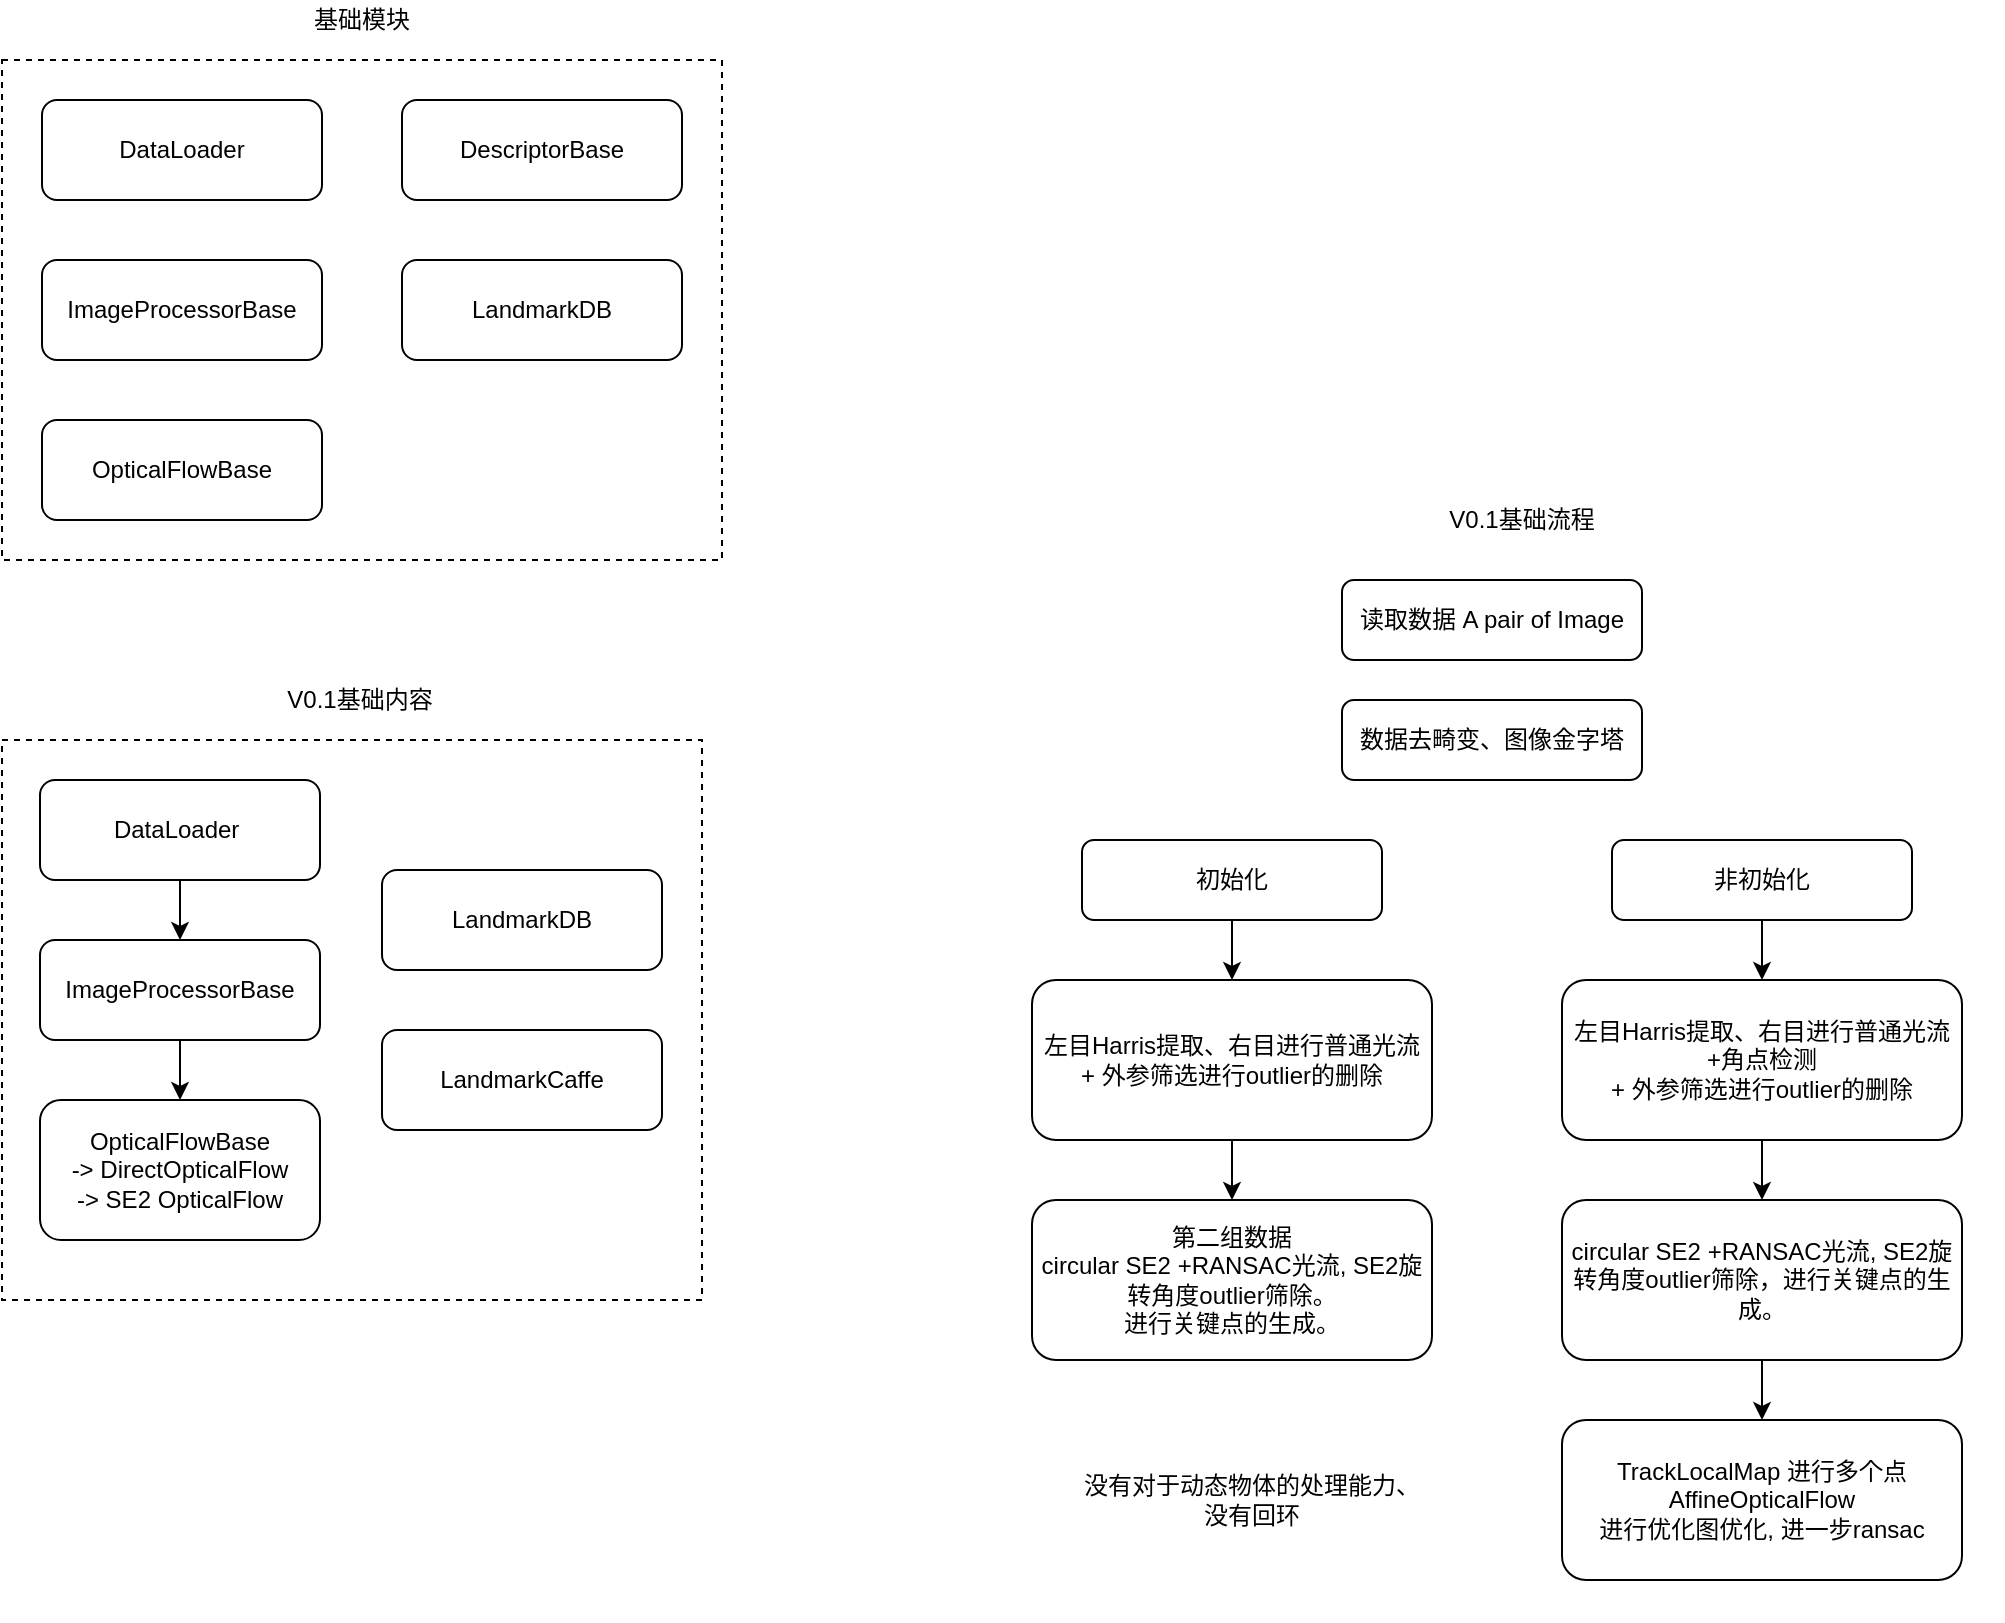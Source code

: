 <mxfile>
    <diagram id="ka_azCkVWpK6qUpT-xUZ" name="第 1 页">
        <mxGraphModel dx="1000" dy="659" grid="1" gridSize="10" guides="1" tooltips="1" connect="1" arrows="1" fold="1" page="1" pageScale="1" pageWidth="827" pageHeight="1169" math="0" shadow="0">
            <root>
                <mxCell id="0"/>
                <mxCell id="1" parent="0"/>
                <mxCell id="39" value="" style="rounded=0;whiteSpace=wrap;html=1;dashed=1;fillColor=none;strokeColor=#FFFFFF;" vertex="1" parent="1">
                    <mxGeometry x="550" y="350" width="510" height="530" as="geometry"/>
                </mxCell>
                <mxCell id="23" value="" style="rounded=0;whiteSpace=wrap;html=1;fillColor=none;dashed=1;" parent="1" vertex="1">
                    <mxGeometry x="60" y="440" width="350" height="280" as="geometry"/>
                </mxCell>
                <mxCell id="6" value="" style="rounded=0;whiteSpace=wrap;html=1;fillColor=none;dashed=1;" parent="1" vertex="1">
                    <mxGeometry x="60" y="100" width="360" height="250" as="geometry"/>
                </mxCell>
                <mxCell id="2" value="DataLoader" style="rounded=1;whiteSpace=wrap;html=1;" parent="1" vertex="1">
                    <mxGeometry x="80" y="120" width="140" height="50" as="geometry"/>
                </mxCell>
                <mxCell id="3" value="ImageProcessorBase" style="rounded=1;whiteSpace=wrap;html=1;" parent="1" vertex="1">
                    <mxGeometry x="80" y="200" width="140" height="50" as="geometry"/>
                </mxCell>
                <mxCell id="4" value="OpticalFlowBase" style="rounded=1;whiteSpace=wrap;html=1;" parent="1" vertex="1">
                    <mxGeometry x="80" y="280" width="140" height="50" as="geometry"/>
                </mxCell>
                <mxCell id="5" value="DescriptorBase" style="rounded=1;whiteSpace=wrap;html=1;" parent="1" vertex="1">
                    <mxGeometry x="260" y="120" width="140" height="50" as="geometry"/>
                </mxCell>
                <mxCell id="7" value="基础模块" style="text;html=1;strokeColor=none;fillColor=none;align=center;verticalAlign=middle;whiteSpace=wrap;rounded=0;dashed=1;" parent="1" vertex="1">
                    <mxGeometry x="210" y="70" width="60" height="20" as="geometry"/>
                </mxCell>
                <mxCell id="9" value="LandmarkDB" style="rounded=1;whiteSpace=wrap;html=1;" parent="1" vertex="1">
                    <mxGeometry x="260" y="200" width="140" height="50" as="geometry"/>
                </mxCell>
                <mxCell id="14" value="V0.1基础内容" style="text;html=1;strokeColor=none;fillColor=none;align=center;verticalAlign=middle;whiteSpace=wrap;rounded=0;dashed=1;" parent="1" vertex="1">
                    <mxGeometry x="194" y="410" width="90" height="20" as="geometry"/>
                </mxCell>
                <mxCell id="20" style="edgeStyle=orthogonalEdgeStyle;rounded=0;orthogonalLoop=1;jettySize=auto;html=1;" parent="1" source="15" target="17" edge="1">
                    <mxGeometry relative="1" as="geometry"/>
                </mxCell>
                <mxCell id="15" value="DataLoader&amp;nbsp;" style="rounded=1;whiteSpace=wrap;html=1;" parent="1" vertex="1">
                    <mxGeometry x="79" y="460" width="140" height="50" as="geometry"/>
                </mxCell>
                <mxCell id="21" style="edgeStyle=orthogonalEdgeStyle;rounded=0;orthogonalLoop=1;jettySize=auto;html=1;" parent="1" source="17" target="18" edge="1">
                    <mxGeometry relative="1" as="geometry"/>
                </mxCell>
                <mxCell id="17" value="ImageProcessorBase" style="rounded=1;whiteSpace=wrap;html=1;" parent="1" vertex="1">
                    <mxGeometry x="79" y="540" width="140" height="50" as="geometry"/>
                </mxCell>
                <mxCell id="18" value="OpticalFlowBase&lt;br&gt;-&amp;gt; DirectOpticalFlow&lt;br&gt;-&amp;gt; SE2 OpticalFlow" style="rounded=1;whiteSpace=wrap;html=1;" parent="1" vertex="1">
                    <mxGeometry x="79" y="620" width="140" height="70" as="geometry"/>
                </mxCell>
                <mxCell id="19" value="LandmarkDB" style="rounded=1;whiteSpace=wrap;html=1;" parent="1" vertex="1">
                    <mxGeometry x="250" y="505" width="140" height="50" as="geometry"/>
                </mxCell>
                <mxCell id="24" value="读取数据 A pair of Image" style="rounded=1;whiteSpace=wrap;html=1;" vertex="1" parent="1">
                    <mxGeometry x="730" y="360" width="150" height="40" as="geometry"/>
                </mxCell>
                <mxCell id="25" value="数据去畸变、图像金字塔" style="rounded=1;whiteSpace=wrap;html=1;" vertex="1" parent="1">
                    <mxGeometry x="730" y="420" width="150" height="40" as="geometry"/>
                </mxCell>
                <mxCell id="30" style="edgeStyle=orthogonalEdgeStyle;rounded=0;orthogonalLoop=1;jettySize=auto;html=1;" edge="1" parent="1" source="26" target="27">
                    <mxGeometry relative="1" as="geometry"/>
                </mxCell>
                <mxCell id="26" value="左目Harris提取、右目进行普通光流&lt;br&gt;+ 外参筛选进行outlier的删除" style="rounded=1;whiteSpace=wrap;html=1;" vertex="1" parent="1">
                    <mxGeometry x="575" y="560" width="200" height="80" as="geometry"/>
                </mxCell>
                <mxCell id="27" value="第二组数据&lt;br&gt;circular SE2 +RANSAC光流, SE2旋转角度outlier筛除。&lt;br&gt;进行关键点的生成。" style="rounded=1;whiteSpace=wrap;html=1;" vertex="1" parent="1">
                    <mxGeometry x="575" y="670" width="200" height="80" as="geometry"/>
                </mxCell>
                <mxCell id="29" style="edgeStyle=orthogonalEdgeStyle;rounded=0;orthogonalLoop=1;jettySize=auto;html=1;" edge="1" parent="1" source="28" target="26">
                    <mxGeometry relative="1" as="geometry"/>
                </mxCell>
                <mxCell id="28" value="初始化" style="rounded=1;whiteSpace=wrap;html=1;" vertex="1" parent="1">
                    <mxGeometry x="600" y="490" width="150" height="40" as="geometry"/>
                </mxCell>
                <mxCell id="31" style="edgeStyle=orthogonalEdgeStyle;rounded=0;orthogonalLoop=1;jettySize=auto;html=1;" edge="1" parent="1" source="32" target="33">
                    <mxGeometry relative="1" as="geometry"/>
                </mxCell>
                <mxCell id="32" value="左目Harris提取、右目进行普通光流&lt;br&gt;+角点检测&lt;br&gt;+ 外参筛选进行outlier的删除" style="rounded=1;whiteSpace=wrap;html=1;" vertex="1" parent="1">
                    <mxGeometry x="840" y="560" width="200" height="80" as="geometry"/>
                </mxCell>
                <mxCell id="37" style="edgeStyle=orthogonalEdgeStyle;rounded=0;orthogonalLoop=1;jettySize=auto;html=1;" edge="1" parent="1" source="33" target="36">
                    <mxGeometry relative="1" as="geometry"/>
                </mxCell>
                <mxCell id="33" value="circular SE2 +RANSAC光流, SE2旋转角度outlier筛除，进行关键点的生成。" style="rounded=1;whiteSpace=wrap;html=1;" vertex="1" parent="1">
                    <mxGeometry x="840" y="670" width="200" height="80" as="geometry"/>
                </mxCell>
                <mxCell id="34" style="edgeStyle=orthogonalEdgeStyle;rounded=0;orthogonalLoop=1;jettySize=auto;html=1;" edge="1" parent="1" source="35" target="32">
                    <mxGeometry relative="1" as="geometry"/>
                </mxCell>
                <mxCell id="35" value="非初始化" style="rounded=1;whiteSpace=wrap;html=1;" vertex="1" parent="1">
                    <mxGeometry x="865" y="490" width="150" height="40" as="geometry"/>
                </mxCell>
                <mxCell id="36" value="TrackLocalMap 进行多个点AffineOpticalFlow&lt;br&gt;进行优化图优化, 进一步ransac" style="rounded=1;whiteSpace=wrap;html=1;" vertex="1" parent="1">
                    <mxGeometry x="840" y="780" width="200" height="80" as="geometry"/>
                </mxCell>
                <mxCell id="38" value="LandmarkCaffe" style="rounded=1;whiteSpace=wrap;html=1;" vertex="1" parent="1">
                    <mxGeometry x="250" y="585" width="140" height="50" as="geometry"/>
                </mxCell>
                <mxCell id="40" value="V0.1基础流程" style="text;html=1;strokeColor=none;fillColor=none;align=center;verticalAlign=middle;whiteSpace=wrap;rounded=0;dashed=1;" vertex="1" parent="1">
                    <mxGeometry x="775" y="320" width="90" height="20" as="geometry"/>
                </mxCell>
                <mxCell id="41" value="没有对于动态物体的处理能力、&lt;br&gt;没有回环" style="rounded=0;whiteSpace=wrap;html=1;strokeColor=#FFFFFF;" vertex="1" parent="1">
                    <mxGeometry x="600" y="790" width="170" height="60" as="geometry"/>
                </mxCell>
            </root>
        </mxGraphModel>
    </diagram>
</mxfile>